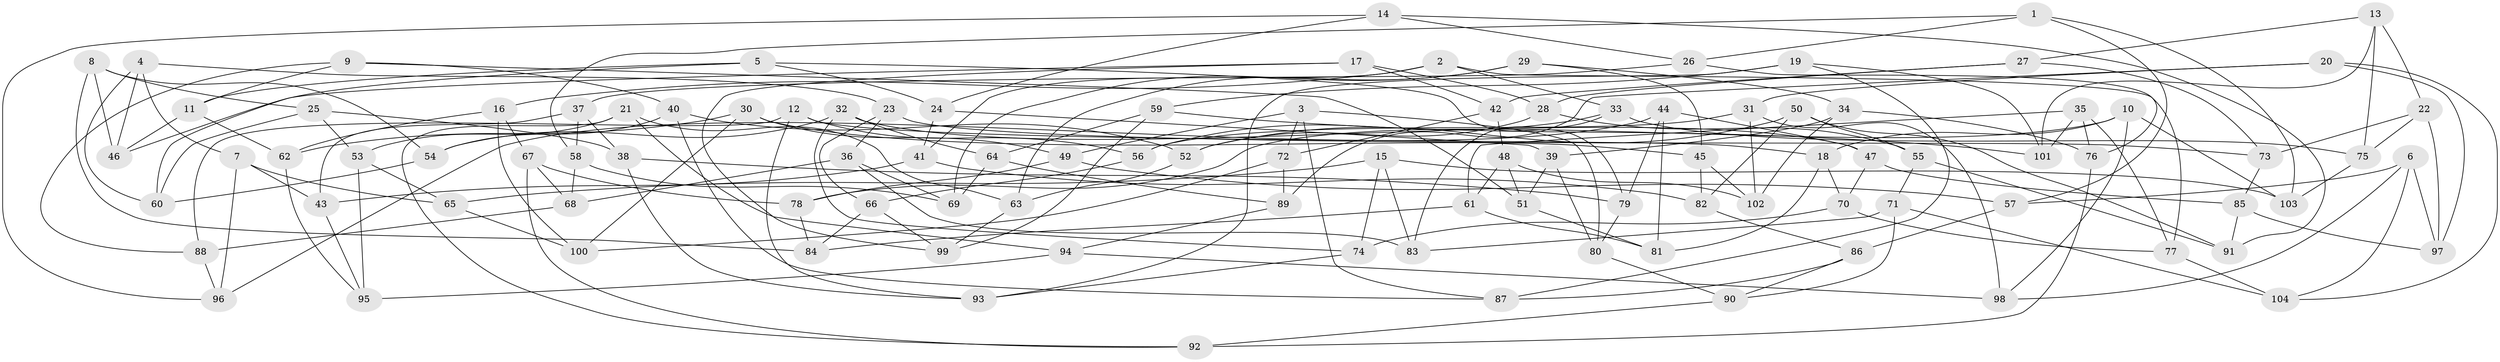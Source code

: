 // coarse degree distribution, {4: 0.5806451612903226, 3: 0.04838709677419355, 5: 0.1935483870967742, 8: 0.016129032258064516, 6: 0.04838709677419355, 7: 0.016129032258064516, 9: 0.06451612903225806, 10: 0.03225806451612903}
// Generated by graph-tools (version 1.1) at 2025/02/03/04/25 22:02:23]
// undirected, 104 vertices, 208 edges
graph export_dot {
graph [start="1"]
  node [color=gray90,style=filled];
  1;
  2;
  3;
  4;
  5;
  6;
  7;
  8;
  9;
  10;
  11;
  12;
  13;
  14;
  15;
  16;
  17;
  18;
  19;
  20;
  21;
  22;
  23;
  24;
  25;
  26;
  27;
  28;
  29;
  30;
  31;
  32;
  33;
  34;
  35;
  36;
  37;
  38;
  39;
  40;
  41;
  42;
  43;
  44;
  45;
  46;
  47;
  48;
  49;
  50;
  51;
  52;
  53;
  54;
  55;
  56;
  57;
  58;
  59;
  60;
  61;
  62;
  63;
  64;
  65;
  66;
  67;
  68;
  69;
  70;
  71;
  72;
  73;
  74;
  75;
  76;
  77;
  78;
  79;
  80;
  81;
  82;
  83;
  84;
  85;
  86;
  87;
  88;
  89;
  90;
  91;
  92;
  93;
  94;
  95;
  96;
  97;
  98;
  99;
  100;
  101;
  102;
  103;
  104;
  1 -- 57;
  1 -- 58;
  1 -- 26;
  1 -- 103;
  2 -- 77;
  2 -- 33;
  2 -- 41;
  2 -- 16;
  3 -- 80;
  3 -- 87;
  3 -- 49;
  3 -- 72;
  4 -- 60;
  4 -- 23;
  4 -- 7;
  4 -- 46;
  5 -- 24;
  5 -- 79;
  5 -- 60;
  5 -- 11;
  6 -- 98;
  6 -- 104;
  6 -- 57;
  6 -- 97;
  7 -- 65;
  7 -- 96;
  7 -- 43;
  8 -- 84;
  8 -- 54;
  8 -- 25;
  8 -- 46;
  9 -- 51;
  9 -- 11;
  9 -- 40;
  9 -- 88;
  10 -- 98;
  10 -- 18;
  10 -- 103;
  10 -- 78;
  11 -- 46;
  11 -- 62;
  12 -- 18;
  12 -- 88;
  12 -- 93;
  12 -- 56;
  13 -- 27;
  13 -- 101;
  13 -- 75;
  13 -- 22;
  14 -- 96;
  14 -- 91;
  14 -- 26;
  14 -- 24;
  15 -- 83;
  15 -- 74;
  15 -- 103;
  15 -- 65;
  16 -- 67;
  16 -- 100;
  16 -- 62;
  17 -- 46;
  17 -- 99;
  17 -- 42;
  17 -- 28;
  18 -- 81;
  18 -- 70;
  19 -- 87;
  19 -- 93;
  19 -- 101;
  19 -- 59;
  20 -- 89;
  20 -- 104;
  20 -- 31;
  20 -- 97;
  21 -- 94;
  21 -- 92;
  21 -- 53;
  21 -- 63;
  22 -- 97;
  22 -- 75;
  22 -- 73;
  23 -- 36;
  23 -- 66;
  23 -- 73;
  24 -- 39;
  24 -- 41;
  25 -- 60;
  25 -- 38;
  25 -- 53;
  26 -- 76;
  26 -- 37;
  27 -- 42;
  27 -- 73;
  27 -- 28;
  28 -- 52;
  28 -- 55;
  29 -- 34;
  29 -- 63;
  29 -- 69;
  29 -- 45;
  30 -- 45;
  30 -- 49;
  30 -- 100;
  30 -- 62;
  31 -- 102;
  31 -- 56;
  31 -- 98;
  32 -- 54;
  32 -- 74;
  32 -- 64;
  32 -- 47;
  33 -- 75;
  33 -- 56;
  33 -- 83;
  34 -- 39;
  34 -- 76;
  34 -- 102;
  35 -- 61;
  35 -- 101;
  35 -- 77;
  35 -- 76;
  36 -- 83;
  36 -- 68;
  36 -- 69;
  37 -- 58;
  37 -- 43;
  37 -- 38;
  38 -- 79;
  38 -- 93;
  39 -- 51;
  39 -- 80;
  40 -- 87;
  40 -- 54;
  40 -- 52;
  41 -- 82;
  41 -- 43;
  42 -- 72;
  42 -- 48;
  43 -- 95;
  44 -- 47;
  44 -- 96;
  44 -- 81;
  44 -- 79;
  45 -- 82;
  45 -- 102;
  47 -- 85;
  47 -- 70;
  48 -- 51;
  48 -- 61;
  48 -- 102;
  49 -- 57;
  49 -- 78;
  50 -- 82;
  50 -- 91;
  50 -- 52;
  50 -- 55;
  51 -- 81;
  52 -- 63;
  53 -- 65;
  53 -- 95;
  54 -- 60;
  55 -- 71;
  55 -- 91;
  56 -- 66;
  57 -- 86;
  58 -- 68;
  58 -- 69;
  59 -- 64;
  59 -- 99;
  59 -- 101;
  61 -- 84;
  61 -- 81;
  62 -- 95;
  63 -- 99;
  64 -- 89;
  64 -- 69;
  65 -- 100;
  66 -- 84;
  66 -- 99;
  67 -- 68;
  67 -- 92;
  67 -- 78;
  68 -- 88;
  70 -- 77;
  70 -- 74;
  71 -- 83;
  71 -- 104;
  71 -- 90;
  72 -- 100;
  72 -- 89;
  73 -- 85;
  74 -- 93;
  75 -- 103;
  76 -- 92;
  77 -- 104;
  78 -- 84;
  79 -- 80;
  80 -- 90;
  82 -- 86;
  85 -- 97;
  85 -- 91;
  86 -- 90;
  86 -- 87;
  88 -- 96;
  89 -- 94;
  90 -- 92;
  94 -- 98;
  94 -- 95;
}
